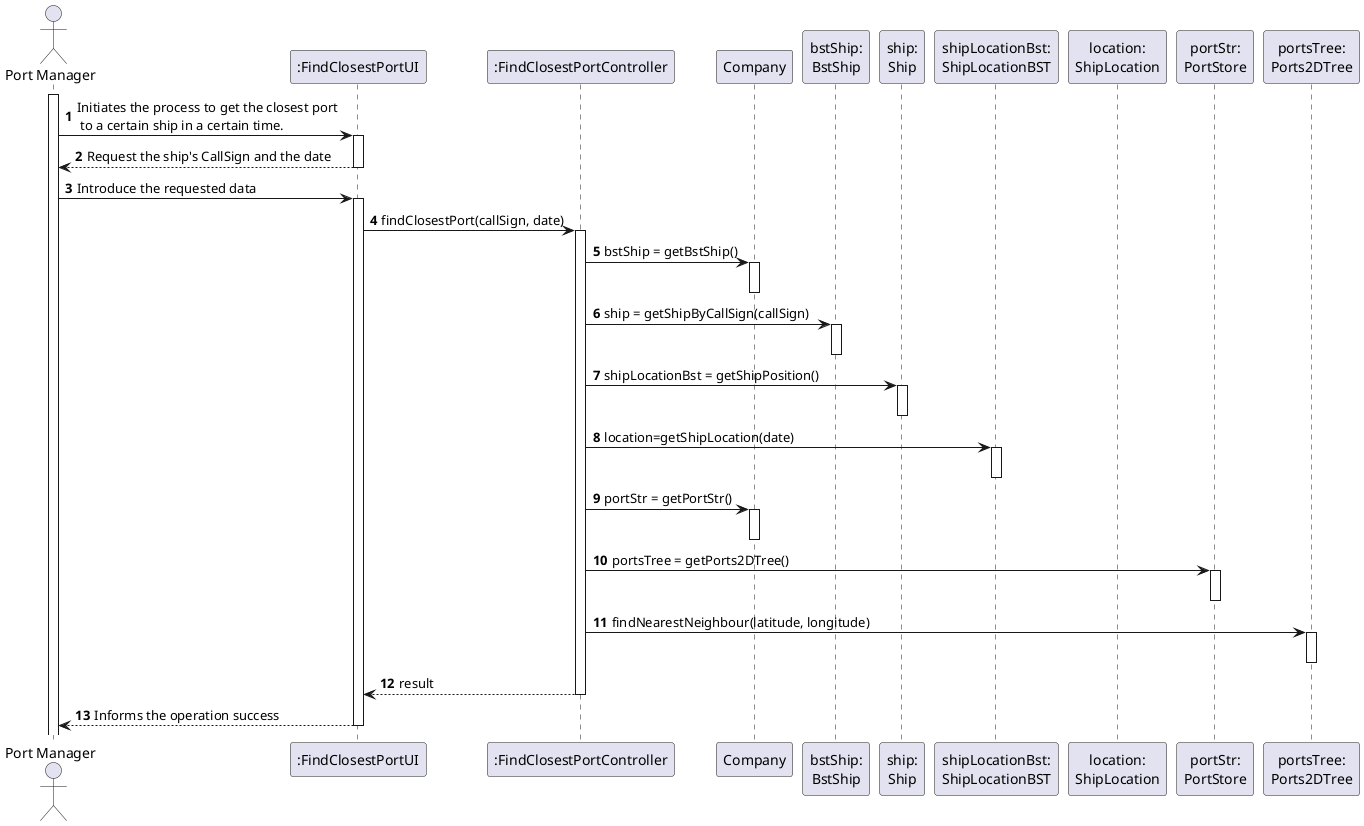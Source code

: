 @startuml

autonumber
actor "Port Manager" as M

participant ":FindClosestPortUI" as ui
participant ":FindClosestPortController" as controller
participant "Company" as COMP
participant "bstShip:\nBstShip" as BstShip
participant "ship:\nShip" as S
participant "shipLocationBst:\nShipLocationBST" as ShipLocationBST
participant "location:\nShipLocation" as SL
participant "portStr:\nPortStore" as str
participant "portsTree:\nPorts2DTree" as tree

activate M
M -> ui: Initiates the process to get the closest port \n to a certain ship in a certain time.
activate ui
ui --> M --: Request the ship's CallSign and the date
deactivate ui
M -> ui: Introduce the requested data
activate ui
ui -> controller: findClosestPort(callSign, date)
activate controller
controller -> COMP: bstShip = getBstShip()
activate COMP
deactivate COMP
controller -> BstShip : ship = getShipByCallSign(callSign)
activate BstShip
deactivate BstShip
controller -> S : shipLocationBst = getShipPosition()
activate S
deactivate S
controller -> ShipLocationBST: location=getShipLocation(date)
activate ShipLocationBST
deactivate ShipLocationBST
controller -> COMP: portStr = getPortStr()
activate COMP
deactivate COMP
controller -> str: portsTree = getPorts2DTree()
activate str
deactivate str
controller -> tree : findNearestNeighbour(latitude, longitude)
activate tree
deactivate tree
controller --> ui: result
deactivate controller
ui --> M --: Informs the operation success
deactivate ui

@enduml
